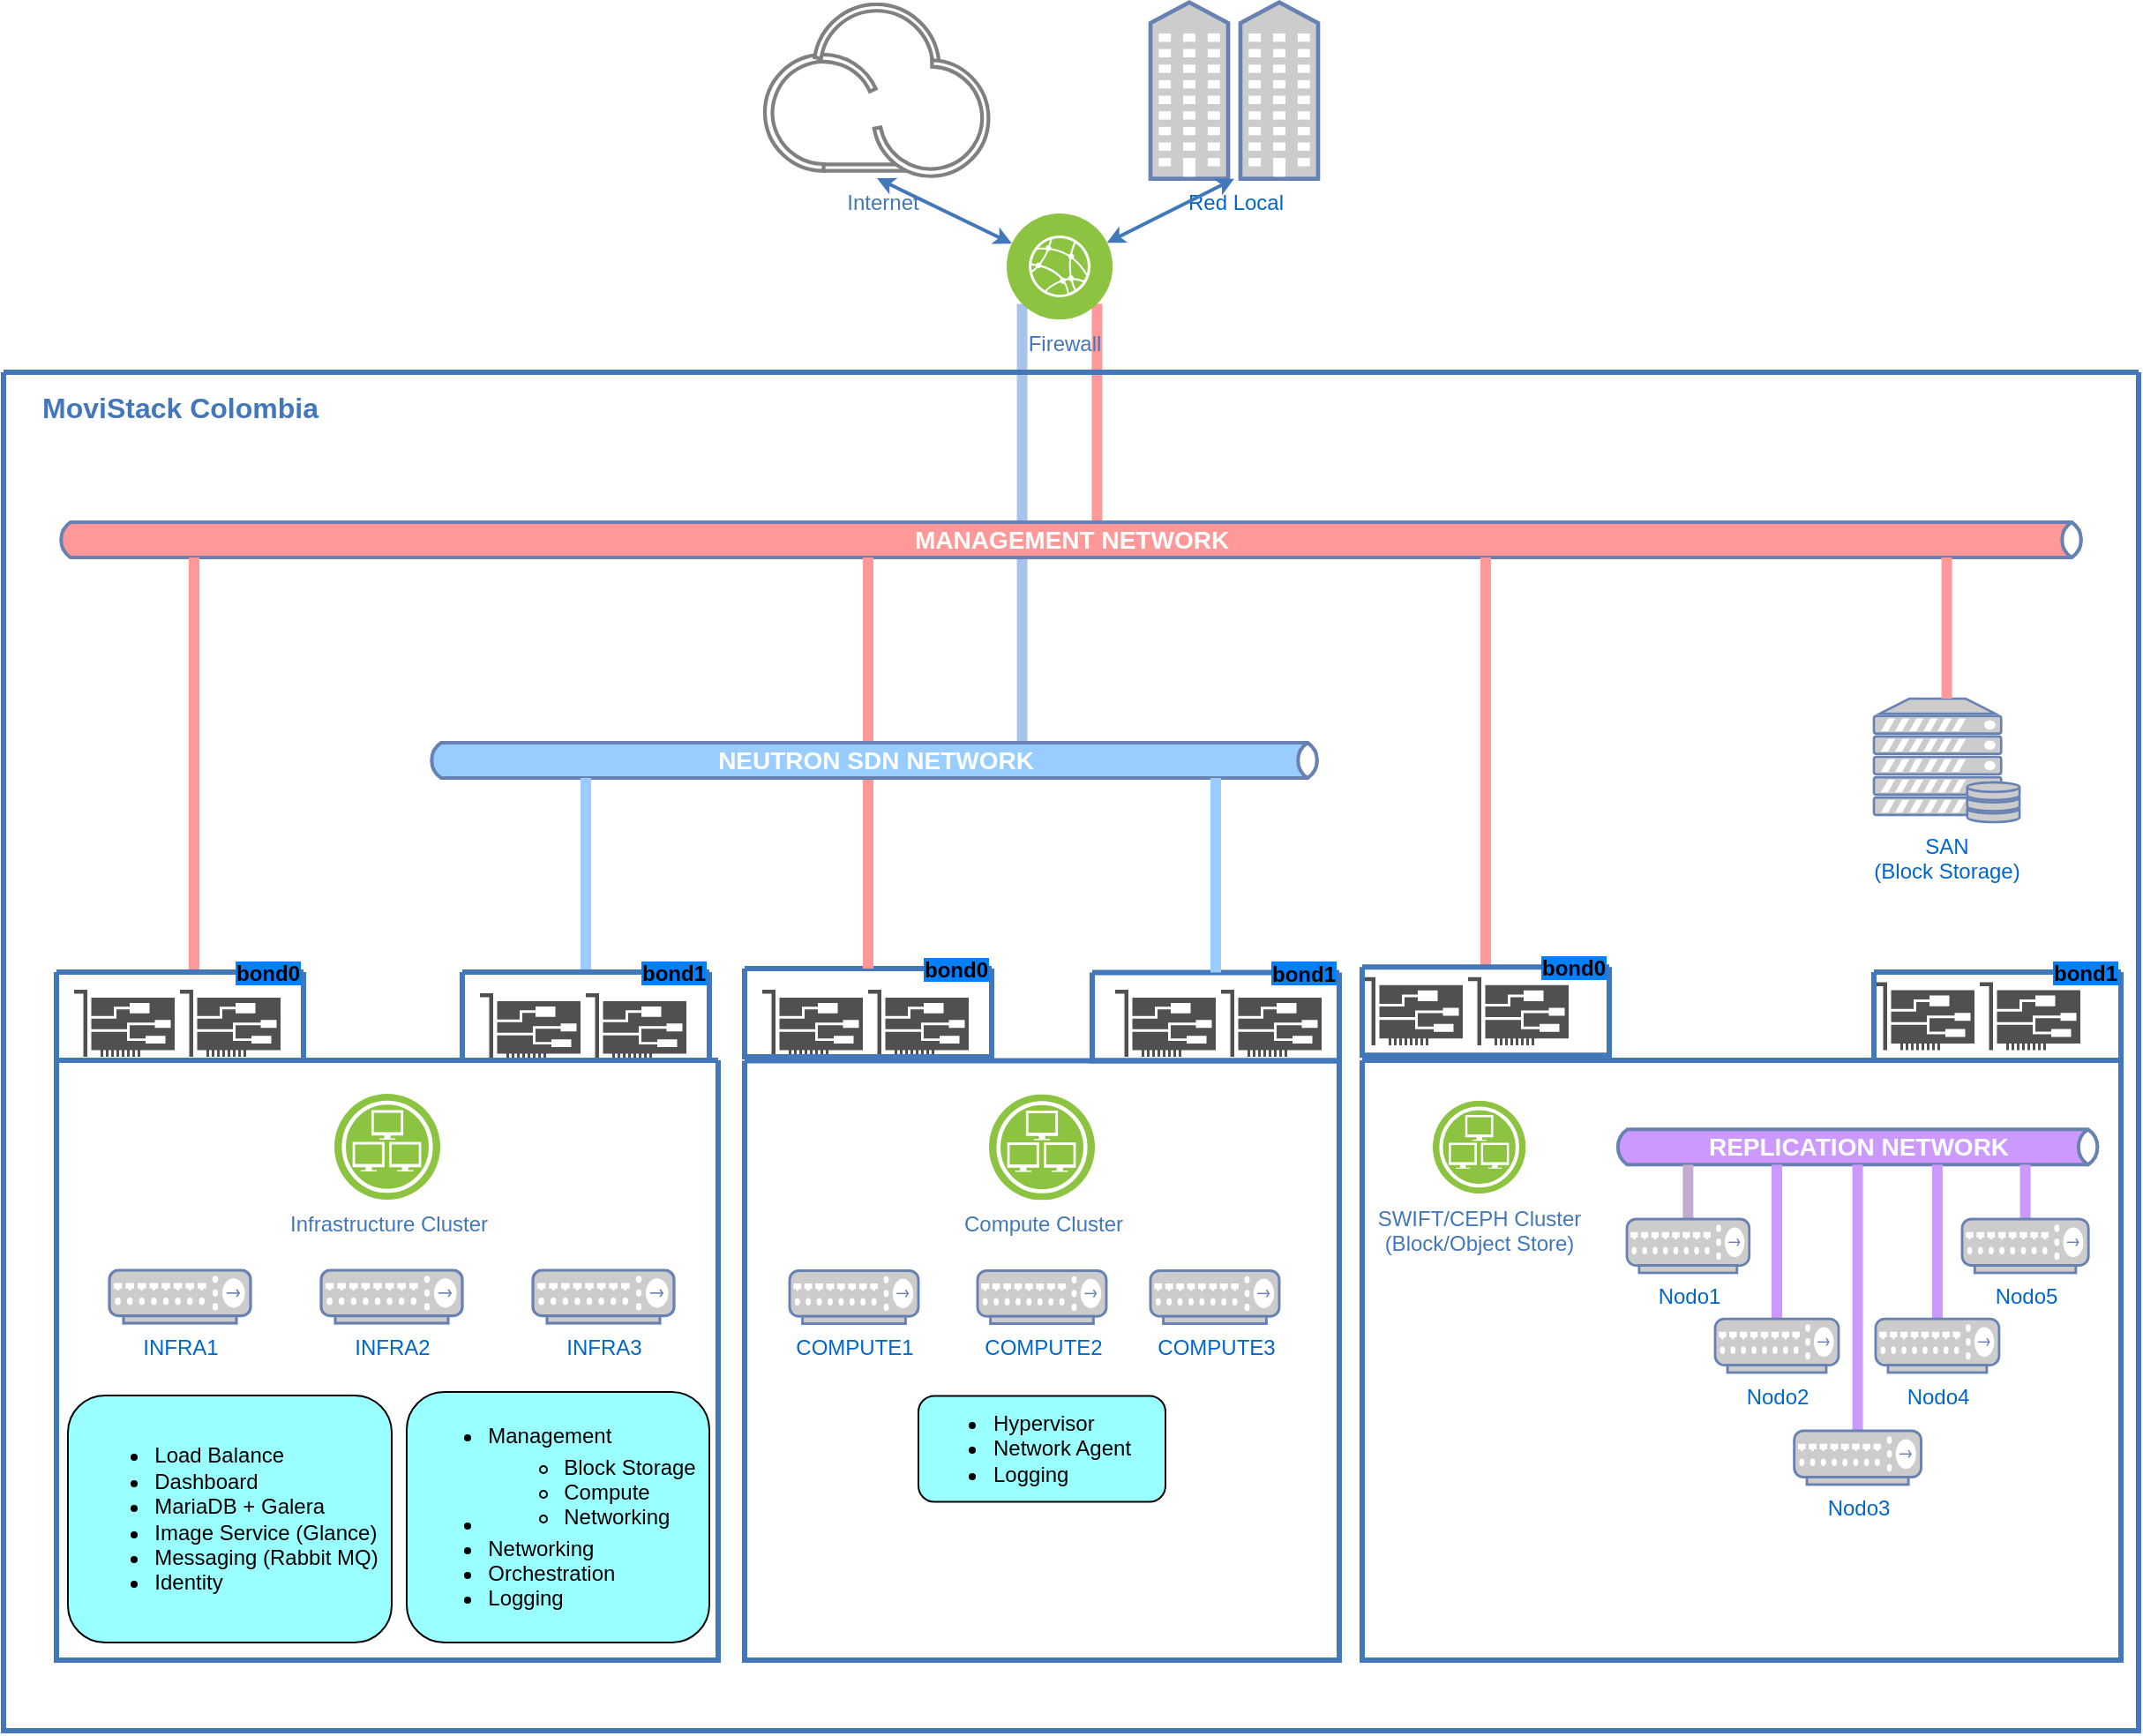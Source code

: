 <mxfile version="13.9.2" type="github">
  <diagram id="2f404044-711c-603c-8f00-f6bb4c023d3c" name="Page-1">
    <mxGraphModel dx="2013" dy="2017" grid="1" gridSize="10" guides="1" tooltips="1" connect="1" arrows="1" fold="1" page="1" pageScale="1" pageWidth="827" pageHeight="1169" background="#ffffff" math="0" shadow="0">
      <root>
        <mxCell id="0" />
        <mxCell id="1" parent="0" />
        <mxCell id="TJGVynn4FpxAebqBIFAy-250" value="" style="strokeColor=#FF9999;edgeStyle=none;rounded=0;endArrow=none;html=1;strokeWidth=6;exitX=1;exitY=1;exitDx=0;exitDy=0;" parent="1" source="119" target="TJGVynn4FpxAebqBIFAy-249" edge="1">
          <mxGeometry relative="1" as="geometry">
            <mxPoint x="577.59" y="-710" as="sourcePoint" />
          </mxGeometry>
        </mxCell>
        <mxCell id="TJGVynn4FpxAebqBIFAy-276" value="" style="strokeColor=#A9C4EB;edgeStyle=none;rounded=0;endArrow=none;html=1;strokeWidth=6;exitX=0;exitY=1;exitDx=0;exitDy=0;" parent="1" source="119" target="TJGVynn4FpxAebqBIFAy-274" edge="1">
          <mxGeometry relative="1" as="geometry">
            <mxPoint x="360" y="-634.5" as="sourcePoint" />
          </mxGeometry>
        </mxCell>
        <mxCell id="63" value="d" style="swimlane;shadow=0;strokeColor=#4277BB;fillColor=#ffffff;fontColor=none;align=right;startSize=0;collapsible=0;noLabel=1;strokeWidth=3;" parent="1" vertex="1">
          <mxGeometry x="-30" y="-780" width="1210" height="770" as="geometry" />
        </mxCell>
        <mxCell id="W-GB8yZFWHFLZVf2lTvD-190" value="" style="group" vertex="1" connectable="0" parent="63">
          <mxGeometry x="1060" y="345.701" width="140" height="44.299" as="geometry" />
        </mxCell>
        <mxCell id="W-GB8yZFWHFLZVf2lTvD-191" value="" style="pointerEvents=1;shadow=0;dashed=0;html=1;strokeColor=none;fillColor=#505050;labelPosition=center;verticalLabelPosition=bottom;verticalAlign=top;outlineConnect=0;align=center;shape=mxgraph.office.devices.nic;" vertex="1" parent="W-GB8yZFWHFLZVf2lTvD-190">
          <mxGeometry width="57" height="38.606" as="geometry" />
        </mxCell>
        <mxCell id="W-GB8yZFWHFLZVf2lTvD-193" value="bond1" style="swimlane;shadow=0;labelBackgroundColor=#007FFF;strokeColor=#4277BB;fillColor=none;gradientColor=none;fontColor=#000000;align=right;collapsible=0;startSize=0;strokeWidth=3;" vertex="1" parent="W-GB8yZFWHFLZVf2lTvD-190">
          <mxGeometry y="-5.701" width="140" height="50" as="geometry" />
        </mxCell>
        <mxCell id="W-GB8yZFWHFLZVf2lTvD-192" value="" style="pointerEvents=1;shadow=0;dashed=0;html=1;strokeColor=none;fillColor=#505050;labelPosition=center;verticalLabelPosition=bottom;verticalAlign=top;outlineConnect=0;align=center;shape=mxgraph.office.devices.nic;" vertex="1" parent="W-GB8yZFWHFLZVf2lTvD-190">
          <mxGeometry x="60" width="57" height="38.606" as="geometry" />
        </mxCell>
        <mxCell id="107" value="&lt;div&gt;MoviStack Colombia&lt;br&gt;&lt;/div&gt;" style="text;html=1;align=left;verticalAlign=middle;fontColor=#4277BB;shadow=0;dashed=0;strokeColor=none;fillColor=none;labelBackgroundColor=none;fontStyle=1;fontSize=16;spacingLeft=5;" parent="63" vertex="1">
          <mxGeometry x="15" y="10" width="150" height="20" as="geometry" />
        </mxCell>
        <mxCell id="185" style="edgeStyle=orthogonalEdgeStyle;rounded=0;html=1;exitX=0.75;exitY=0;entryX=0.75;entryY=0;labelBackgroundColor=#ffffff;startArrow=classic;startFill=1;startSize=4;endSize=4;jettySize=auto;orthogonalLoop=1;strokeColor=#EDC11C;strokeWidth=2;fontSize=12;fontColor=#4277BB;" parent="63" edge="1">
          <mxGeometry relative="1" as="geometry">
            <mxPoint x="88.416" y="193.167" as="sourcePoint" />
            <mxPoint x="88.416" y="193.167" as="targetPoint" />
          </mxGeometry>
        </mxCell>
        <mxCell id="174" value="" style="swimlane;shadow=0;labelBackgroundColor=#007FFF;strokeColor=#4277BB;fillColor=none;gradientColor=none;fontColor=#000000;align=right;collapsible=0;startSize=0;strokeWidth=3;" parent="63" vertex="1">
          <mxGeometry x="30" y="390" width="375" height="340" as="geometry" />
        </mxCell>
        <mxCell id="176" value="Infrastructure Cluster" style="aspect=fixed;perimeter=ellipsePerimeter;html=1;align=center;shadow=0;dashed=0;image;image=img/lib/ibm/infrastructure/infrastructure_services.svg;labelBackgroundColor=none;strokeColor=#4277BB;strokeWidth=2;fillColor=none;gradientColor=none;fontSize=12;fontColor=#4277BB;" parent="174" vertex="1">
          <mxGeometry x="157.5" y="19" width="60" height="60" as="geometry" />
        </mxCell>
        <mxCell id="r0c3RGa3e9_HJlfcR4p_-209" value="INFRA1" style="fontColor=#0066CC;verticalAlign=top;verticalLabelPosition=bottom;labelPosition=center;align=center;html=1;outlineConnect=0;fillColor=#CCCCCC;strokeColor=#6881B3;gradientColor=none;gradientDirection=north;strokeWidth=2;shape=mxgraph.networks.hub;" parent="174" vertex="1">
          <mxGeometry x="30" y="119" width="80" height="30" as="geometry" />
        </mxCell>
        <mxCell id="r0c3RGa3e9_HJlfcR4p_-224" value="INFRA3" style="fontColor=#0066CC;verticalAlign=top;verticalLabelPosition=bottom;labelPosition=center;align=center;html=1;outlineConnect=0;fillColor=#CCCCCC;strokeColor=#6881B3;gradientColor=none;gradientDirection=north;strokeWidth=2;shape=mxgraph.networks.hub;" parent="174" vertex="1">
          <mxGeometry x="270" y="119" width="80" height="30" as="geometry" />
        </mxCell>
        <mxCell id="r0c3RGa3e9_HJlfcR4p_-223" value="INFRA2" style="fontColor=#0066CC;verticalAlign=top;verticalLabelPosition=bottom;labelPosition=center;align=center;html=1;outlineConnect=0;fillColor=#CCCCCC;strokeColor=#6881B3;gradientColor=none;gradientDirection=north;strokeWidth=2;shape=mxgraph.networks.hub;" parent="174" vertex="1">
          <mxGeometry x="150" y="119" width="80" height="30" as="geometry" />
        </mxCell>
        <mxCell id="TJGVynn4FpxAebqBIFAy-223" value="&lt;div align=&quot;left&quot;&gt;&lt;ul&gt;&lt;li&gt;Load Balance&lt;/li&gt;&lt;li&gt;Dashboard&lt;/li&gt;&lt;li&gt;MariaDB + Galera&lt;/li&gt;&lt;li&gt;Image Service (Glance)&lt;/li&gt;&lt;li&gt;Messaging (Rabbit MQ)&lt;/li&gt;&lt;li&gt;Identity &lt;/li&gt;&lt;/ul&gt;&lt;/div&gt;" style="shape=ext;rounded=1;html=1;whiteSpace=wrap;fillColor=#99FFFF;" parent="174" vertex="1">
          <mxGeometry x="6.5" y="190" width="183.5" height="140" as="geometry" />
        </mxCell>
        <mxCell id="TJGVynn4FpxAebqBIFAy-224" value="&lt;div align=&quot;left&quot;&gt;&lt;ul&gt;&lt;li&gt;Management&lt;/li&gt;&lt;li&gt;&lt;table&gt;&lt;tbody&gt;&lt;tr&gt;&lt;td&gt;&lt;ul&gt;&lt;li&gt;Block Storage&lt;/li&gt;&lt;li&gt;Compute&lt;/li&gt;&lt;li&gt;Networking&lt;/li&gt;&lt;/ul&gt;&lt;/td&gt;&lt;/tr&gt;&lt;/tbody&gt;&lt;/table&gt;&lt;/li&gt;&lt;li&gt;Networking&lt;/li&gt;&lt;li&gt;Orchestration&lt;/li&gt;&lt;li&gt;Logging&lt;/li&gt;&lt;/ul&gt;&lt;/div&gt;" style="shape=ext;rounded=1;html=1;whiteSpace=wrap;fillColor=#99FFFF;" parent="174" vertex="1">
          <mxGeometry x="198.5" y="188" width="171.5" height="142" as="geometry" />
        </mxCell>
        <mxCell id="TJGVynn4FpxAebqBIFAy-228" value="" style="group" parent="63" vertex="1" connectable="0">
          <mxGeometry x="430" y="330" width="337" height="400" as="geometry" />
        </mxCell>
        <mxCell id="TJGVynn4FpxAebqBIFAy-194" value="" style="swimlane;shadow=0;labelBackgroundColor=#007FFF;strokeColor=#4277BB;fillColor=none;gradientColor=none;fontColor=#000000;align=right;collapsible=0;startSize=0;strokeWidth=3;" parent="TJGVynn4FpxAebqBIFAy-228" vertex="1">
          <mxGeometry x="-10" y="60.25" width="337" height="339.75" as="geometry" />
        </mxCell>
        <mxCell id="TJGVynn4FpxAebqBIFAy-195" value="Compute Cluster" style="aspect=fixed;perimeter=ellipsePerimeter;html=1;align=center;shadow=0;dashed=0;image;image=img/lib/ibm/infrastructure/infrastructure_services.svg;labelBackgroundColor=none;strokeColor=#4277BB;strokeWidth=2;fillColor=none;gradientColor=none;fontSize=12;fontColor=#4277BB;" parent="TJGVynn4FpxAebqBIFAy-194" vertex="1">
          <mxGeometry x="138.5" y="19" width="60" height="60" as="geometry" />
        </mxCell>
        <mxCell id="TJGVynn4FpxAebqBIFAy-196" value="COMPUTE1" style="fontColor=#0066CC;verticalAlign=top;verticalLabelPosition=bottom;labelPosition=center;align=center;html=1;outlineConnect=0;fillColor=#CCCCCC;strokeColor=#6881B3;gradientColor=none;gradientDirection=north;strokeWidth=2;shape=mxgraph.networks.hub;" parent="TJGVynn4FpxAebqBIFAy-194" vertex="1">
          <mxGeometry x="25.5" y="119" width="73" height="30" as="geometry" />
        </mxCell>
        <mxCell id="TJGVynn4FpxAebqBIFAy-197" value="COMPUTE3" style="fontColor=#0066CC;verticalAlign=top;verticalLabelPosition=bottom;labelPosition=center;align=center;html=1;outlineConnect=0;fillColor=#CCCCCC;strokeColor=#6881B3;gradientColor=none;gradientDirection=north;strokeWidth=2;shape=mxgraph.networks.hub;" parent="TJGVynn4FpxAebqBIFAy-194" vertex="1">
          <mxGeometry x="230" y="119" width="73" height="30" as="geometry" />
        </mxCell>
        <mxCell id="TJGVynn4FpxAebqBIFAy-198" value="COMPUTE2" style="fontColor=#0066CC;verticalAlign=top;verticalLabelPosition=bottom;labelPosition=center;align=center;html=1;outlineConnect=0;fillColor=#CCCCCC;strokeColor=#6881B3;gradientColor=none;gradientDirection=north;strokeWidth=2;shape=mxgraph.networks.hub;" parent="TJGVynn4FpxAebqBIFAy-194" vertex="1">
          <mxGeometry x="132" y="119" width="73" height="30" as="geometry" />
        </mxCell>
        <mxCell id="TJGVynn4FpxAebqBIFAy-202" value="&lt;ul&gt;&lt;li&gt;Hypervisor&lt;/li&gt;&lt;li&gt;Network Agent&lt;/li&gt;&lt;li&gt;Logging&lt;/li&gt;&lt;/ul&gt;" style="shape=ext;rounded=1;html=1;whiteSpace=wrap;fillColor=#99FFFF;align=left;" parent="TJGVynn4FpxAebqBIFAy-194" vertex="1">
          <mxGeometry x="98.5" y="190" width="140" height="60" as="geometry" />
        </mxCell>
        <mxCell id="TJGVynn4FpxAebqBIFAy-240" value="" style="group" parent="TJGVynn4FpxAebqBIFAy-228" vertex="1" connectable="0">
          <mxGeometry y="20" width="140" height="38" as="geometry" />
        </mxCell>
        <mxCell id="TJGVynn4FpxAebqBIFAy-236" value="" style="pointerEvents=1;shadow=0;dashed=0;html=1;strokeColor=none;fillColor=#505050;labelPosition=center;verticalLabelPosition=bottom;verticalAlign=top;outlineConnect=0;align=center;shape=mxgraph.office.devices.nic;" parent="TJGVynn4FpxAebqBIFAy-240" vertex="1">
          <mxGeometry width="57" height="38" as="geometry" />
        </mxCell>
        <mxCell id="TJGVynn4FpxAebqBIFAy-237" value="" style="pointerEvents=1;shadow=0;dashed=0;html=1;strokeColor=none;fillColor=#505050;labelPosition=center;verticalLabelPosition=bottom;verticalAlign=top;outlineConnect=0;align=center;shape=mxgraph.office.devices.nic;" parent="TJGVynn4FpxAebqBIFAy-240" vertex="1">
          <mxGeometry x="60" width="57" height="38" as="geometry" />
        </mxCell>
        <mxCell id="TJGVynn4FpxAebqBIFAy-241" value="" style="group" parent="TJGVynn4FpxAebqBIFAy-228" vertex="1" connectable="0">
          <mxGeometry x="200" y="20" width="117" height="38" as="geometry" />
        </mxCell>
        <mxCell id="TJGVynn4FpxAebqBIFAy-238" value="" style="pointerEvents=1;shadow=0;dashed=0;html=1;strokeColor=none;fillColor=#505050;labelPosition=center;verticalLabelPosition=bottom;verticalAlign=top;outlineConnect=0;align=center;shape=mxgraph.office.devices.nic;" parent="TJGVynn4FpxAebqBIFAy-241" vertex="1">
          <mxGeometry width="57" height="38" as="geometry" />
        </mxCell>
        <mxCell id="TJGVynn4FpxAebqBIFAy-239" value="" style="pointerEvents=1;shadow=0;dashed=0;html=1;strokeColor=none;fillColor=#505050;labelPosition=center;verticalLabelPosition=bottom;verticalAlign=top;outlineConnect=0;align=center;shape=mxgraph.office.devices.nic;" parent="TJGVynn4FpxAebqBIFAy-241" vertex="1">
          <mxGeometry x="60" width="57" height="38" as="geometry" />
        </mxCell>
        <mxCell id="TJGVynn4FpxAebqBIFAy-313" value="bond0" style="swimlane;shadow=0;labelBackgroundColor=#007FFF;strokeColor=#4277BB;fillColor=none;gradientColor=none;fontColor=#000000;align=right;collapsible=0;startSize=0;strokeWidth=3;" parent="TJGVynn4FpxAebqBIFAy-228" vertex="1">
          <mxGeometry x="-10" y="8" width="140" height="50" as="geometry" />
        </mxCell>
        <mxCell id="TJGVynn4FpxAebqBIFAy-317" value="bond1" style="swimlane;shadow=0;labelBackgroundColor=#007FFF;strokeColor=#4277BB;fillColor=none;gradientColor=none;fontColor=#000000;align=right;collapsible=0;startSize=0;strokeWidth=3;" parent="TJGVynn4FpxAebqBIFAy-228" vertex="1">
          <mxGeometry x="187" y="10.25" width="140" height="50" as="geometry" />
        </mxCell>
        <mxCell id="cRJQLeUhSExgf8Py-p7z-206" value="&lt;div&gt;SAN &lt;br&gt;&lt;/div&gt;&lt;div&gt;(Block Storage)&lt;/div&gt;" style="fontColor=#0066CC;verticalAlign=top;verticalLabelPosition=bottom;labelPosition=center;align=center;html=1;outlineConnect=0;fillColor=#CCCCCC;strokeColor=#6881B3;gradientColor=none;gradientDirection=north;strokeWidth=2;shape=mxgraph.networks.server_storage;" parent="63" vertex="1">
          <mxGeometry x="1060" y="185" width="82.54" height="70" as="geometry" />
        </mxCell>
        <mxCell id="TJGVynn4FpxAebqBIFAy-249" value="&lt;font style=&quot;font-size: 14px&quot;&gt;&lt;b&gt;MANAGEMENT NETWORK&lt;/b&gt;&lt;/font&gt;" style="html=1;fillColor=#FF9999;strokeColor=#6881B3;gradientColor=none;gradientDirection=north;strokeWidth=2;shape=mxgraph.networks.bus;gradientColor=none;gradientDirection=north;fontColor=#ffffff;perimeter=backbonePerimeter;backboneSize=20;" parent="63" vertex="1">
          <mxGeometry x="30" y="60" width="1150" height="70" as="geometry" />
        </mxCell>
        <mxCell id="TJGVynn4FpxAebqBIFAy-254" value="" style="strokeColor=#FF9999;edgeStyle=none;rounded=0;endArrow=none;html=1;strokeWidth=6;fillColor=#FFFFFF;exitX=0.557;exitY=0;exitDx=0;exitDy=0;exitPerimeter=0;" parent="63" source="TJGVynn4FpxAebqBIFAy-306" target="TJGVynn4FpxAebqBIFAy-249" edge="1">
          <mxGeometry relative="1" as="geometry">
            <mxPoint x="607.59" y="220" as="sourcePoint" />
          </mxGeometry>
        </mxCell>
        <mxCell id="TJGVynn4FpxAebqBIFAy-255" value="" style="strokeColor=#FF9999;edgeStyle=none;rounded=0;endArrow=none;html=1;strokeWidth=6;exitX=0.5;exitY=0;exitDx=0;exitDy=0;" parent="63" source="TJGVynn4FpxAebqBIFAy-313" target="TJGVynn4FpxAebqBIFAy-249" edge="1">
          <mxGeometry relative="1" as="geometry">
            <mxPoint x="667.59" y="220" as="sourcePoint" />
          </mxGeometry>
        </mxCell>
        <mxCell id="TJGVynn4FpxAebqBIFAy-256" value="" style="strokeColor=#FF9999;edgeStyle=none;rounded=0;endArrow=none;html=1;strokeWidth=6;exitX=0.5;exitY=0;exitDx=0;exitDy=0;" parent="63" source="TJGVynn4FpxAebqBIFAy-319" target="TJGVynn4FpxAebqBIFAy-249" edge="1">
          <mxGeometry relative="1" as="geometry">
            <mxPoint x="727.59" y="220" as="sourcePoint" />
          </mxGeometry>
        </mxCell>
        <mxCell id="TJGVynn4FpxAebqBIFAy-274" value="&lt;b&gt;&lt;font style=&quot;font-size: 14px&quot;&gt;NEUTRON SDN NETWORK&lt;/font&gt;&lt;/b&gt;" style="html=1;fillColor=#99CCFF;strokeColor=#6881B3;gradientColor=none;gradientDirection=north;strokeWidth=2;shape=mxgraph.networks.bus;gradientColor=none;gradientDirection=north;fontColor=#ffffff;perimeter=backbonePerimeter;backboneSize=20;" parent="63" vertex="1">
          <mxGeometry x="240" y="210" width="507" height="20" as="geometry" />
        </mxCell>
        <mxCell id="TJGVynn4FpxAebqBIFAy-279" value="" style="strokeColor=#99CCFF;edgeStyle=none;rounded=0;endArrow=none;html=1;strokeWidth=6;fillColor=#99CCFF;exitX=0.5;exitY=0;exitDx=0;exitDy=0;" parent="63" source="TJGVynn4FpxAebqBIFAy-315" target="TJGVynn4FpxAebqBIFAy-274" edge="1">
          <mxGeometry relative="1" as="geometry">
            <mxPoint x="330" y="295.5" as="sourcePoint" />
          </mxGeometry>
        </mxCell>
        <mxCell id="TJGVynn4FpxAebqBIFAy-280" value="" style="strokeColor=#99CCFF;edgeStyle=none;rounded=0;endArrow=none;html=1;strokeWidth=6;fillColor=#99CCFF;exitX=0.5;exitY=0;exitDx=0;exitDy=0;" parent="63" source="TJGVynn4FpxAebqBIFAy-317" target="TJGVynn4FpxAebqBIFAy-274" edge="1">
          <mxGeometry relative="1" as="geometry">
            <mxPoint x="390" y="295.5" as="sourcePoint" />
          </mxGeometry>
        </mxCell>
        <mxCell id="TJGVynn4FpxAebqBIFAy-286" value="" style="strokeColor=#FF9999;edgeStyle=none;rounded=0;endArrow=none;html=1;strokeWidth=6;" parent="63" source="cRJQLeUhSExgf8Py-p7z-206" target="TJGVynn4FpxAebqBIFAy-249" edge="1">
          <mxGeometry relative="1" as="geometry">
            <mxPoint x="1100" y="520.001" as="sourcePoint" />
            <mxPoint x="1100" y="129" as="targetPoint" />
          </mxGeometry>
        </mxCell>
        <mxCell id="cRJQLeUhSExgf8Py-p7z-227" value="" style="swimlane;shadow=0;labelBackgroundColor=#007FFF;strokeColor=#4277BB;fillColor=none;gradientColor=none;fontColor=#000000;align=right;collapsible=0;startSize=0;strokeWidth=3;" parent="63" vertex="1">
          <mxGeometry x="770" y="390" width="430" height="340" as="geometry" />
        </mxCell>
        <mxCell id="cRJQLeUhSExgf8Py-p7z-229" value="&lt;div&gt;SWIFT/CEPH Cluster&lt;/div&gt;&lt;div&gt;(Block/Object Store)&lt;br&gt;&lt;/div&gt;" style="aspect=fixed;perimeter=ellipsePerimeter;html=1;align=center;shadow=0;dashed=0;image;image=img/lib/ibm/infrastructure/infrastructure_services.svg;labelBackgroundColor=none;strokeColor=#4277BB;strokeWidth=2;fillColor=none;gradientColor=none;fontSize=12;fontColor=#4277BB;" parent="cRJQLeUhSExgf8Py-p7z-227" vertex="1">
          <mxGeometry x="40.003" y="22.839" width="52.668" height="52.668" as="geometry" />
        </mxCell>
        <mxCell id="TJGVynn4FpxAebqBIFAy-287" value="&lt;b&gt;&lt;font style=&quot;font-size: 14px&quot;&gt;REPLICATION NETWORK&lt;/font&gt;&lt;/b&gt;" style="html=1;fillColor=#CC99FF;strokeColor=#6881B3;gradientColor=none;gradientDirection=north;strokeWidth=2;shape=mxgraph.networks.bus;gradientColor=none;gradientDirection=north;fontColor=#ffffff;perimeter=backbonePerimeter;backboneSize=20;" parent="cRJQLeUhSExgf8Py-p7z-227" vertex="1">
          <mxGeometry x="142.29" y="-7.83" width="277" height="114" as="geometry" />
        </mxCell>
        <mxCell id="TJGVynn4FpxAebqBIFAy-292" value="" style="strokeColor=#C3ABD0;edgeStyle=none;rounded=0;endArrow=none;html=1;strokeWidth=6;fillColor=#CC99FF;" parent="cRJQLeUhSExgf8Py-p7z-227" source="cRJQLeUhSExgf8Py-p7z-207" target="TJGVynn4FpxAebqBIFAy-287" edge="1">
          <mxGeometry relative="1" as="geometry">
            <mxPoint x="200" y="80" as="sourcePoint" />
          </mxGeometry>
        </mxCell>
        <mxCell id="TJGVynn4FpxAebqBIFAy-293" value="" style="strokeColor=#CC99FF;edgeStyle=none;rounded=0;endArrow=none;html=1;strokeWidth=6;fillColor=#FFFFFF;" parent="cRJQLeUhSExgf8Py-p7z-227" source="cRJQLeUhSExgf8Py-p7z-208" target="TJGVynn4FpxAebqBIFAy-287" edge="1">
          <mxGeometry relative="1" as="geometry">
            <mxPoint x="225" y="100" as="sourcePoint" />
          </mxGeometry>
        </mxCell>
        <mxCell id="TJGVynn4FpxAebqBIFAy-294" value="" style="strokeColor=#CC99FF;edgeStyle=none;rounded=0;endArrow=none;html=1;strokeWidth=6;fillColor=#FFFFFF;" parent="cRJQLeUhSExgf8Py-p7z-227" source="cRJQLeUhSExgf8Py-p7z-209" target="TJGVynn4FpxAebqBIFAy-287" edge="1">
          <mxGeometry relative="1" as="geometry">
            <mxPoint x="320" y="80" as="sourcePoint" />
          </mxGeometry>
        </mxCell>
        <mxCell id="TJGVynn4FpxAebqBIFAy-298" value="" style="strokeColor=#CC99FF;edgeStyle=none;rounded=0;endArrow=none;html=1;strokeWidth=6;fillColor=#FFFFFF;exitX=0.5;exitY=0;exitDx=0;exitDy=0;exitPerimeter=0;" parent="cRJQLeUhSExgf8Py-p7z-227" source="TJGVynn4FpxAebqBIFAy-296" target="TJGVynn4FpxAebqBIFAy-287" edge="1">
          <mxGeometry relative="1" as="geometry">
            <mxPoint x="226" y="220" as="sourcePoint" />
            <mxPoint x="225.585" y="-1" as="targetPoint" />
          </mxGeometry>
        </mxCell>
        <mxCell id="TJGVynn4FpxAebqBIFAy-300" value="" style="strokeColor=#CC99FF;edgeStyle=none;rounded=0;endArrow=none;html=1;strokeWidth=6;fillColor=#FFFFFF;exitX=0.5;exitY=0;exitDx=0;exitDy=0;exitPerimeter=0;" parent="cRJQLeUhSExgf8Py-p7z-227" source="TJGVynn4FpxAebqBIFAy-297" target="TJGVynn4FpxAebqBIFAy-287" edge="1">
          <mxGeometry relative="1" as="geometry">
            <mxPoint x="376" y="50" as="sourcePoint" />
            <mxPoint x="310.005" y="-1.999" as="targetPoint" />
          </mxGeometry>
        </mxCell>
        <mxCell id="cRJQLeUhSExgf8Py-p7z-207" value="Nodo1" style="fontColor=#0066CC;verticalAlign=top;verticalLabelPosition=bottom;labelPosition=center;align=center;html=1;outlineConnect=0;fillColor=#CCCCCC;strokeColor=#6881B3;gradientColor=none;gradientDirection=north;strokeWidth=2;shape=mxgraph.networks.hub;" parent="cRJQLeUhSExgf8Py-p7z-227" vertex="1">
          <mxGeometry x="150" y="90" width="69.37" height="30.48" as="geometry" />
        </mxCell>
        <mxCell id="cRJQLeUhSExgf8Py-p7z-208" value="&lt;div&gt;Nodo2&lt;/div&gt;&lt;div&gt;&lt;br&gt;&lt;/div&gt;" style="fontColor=#0066CC;verticalAlign=top;verticalLabelPosition=bottom;labelPosition=center;align=center;html=1;outlineConnect=0;fillColor=#CCCCCC;strokeColor=#6881B3;gradientColor=none;gradientDirection=north;strokeWidth=2;shape=mxgraph.networks.hub;" parent="cRJQLeUhSExgf8Py-p7z-227" vertex="1">
          <mxGeometry x="200" y="146.52" width="70" height="30.48" as="geometry" />
        </mxCell>
        <mxCell id="cRJQLeUhSExgf8Py-p7z-209" value="Nodo3" style="fontColor=#0066CC;verticalAlign=top;verticalLabelPosition=bottom;labelPosition=center;align=center;html=1;outlineConnect=0;fillColor=#CCCCCC;strokeColor=#6881B3;gradientColor=none;gradientDirection=north;strokeWidth=2;shape=mxgraph.networks.hub;" parent="cRJQLeUhSExgf8Py-p7z-227" vertex="1">
          <mxGeometry x="244.84" y="210" width="71.91" height="30.48" as="geometry" />
        </mxCell>
        <mxCell id="TJGVynn4FpxAebqBIFAy-296" value="Nodo4" style="fontColor=#0066CC;verticalAlign=top;verticalLabelPosition=bottom;labelPosition=center;align=center;html=1;outlineConnect=0;fillColor=#CCCCCC;strokeColor=#6881B3;gradientColor=none;gradientDirection=north;strokeWidth=2;shape=mxgraph.networks.hub;" parent="cRJQLeUhSExgf8Py-p7z-227" vertex="1">
          <mxGeometry x="290.96" y="146.52" width="70" height="30.48" as="geometry" />
        </mxCell>
        <mxCell id="TJGVynn4FpxAebqBIFAy-297" value="Nodo5" style="fontColor=#0066CC;verticalAlign=top;verticalLabelPosition=bottom;labelPosition=center;align=center;html=1;outlineConnect=0;fillColor=#CCCCCC;strokeColor=#6881B3;gradientColor=none;gradientDirection=north;strokeWidth=2;shape=mxgraph.networks.hub;" parent="cRJQLeUhSExgf8Py-p7z-227" vertex="1">
          <mxGeometry x="340" y="90" width="71.59" height="30.48" as="geometry" />
        </mxCell>
        <mxCell id="TJGVynn4FpxAebqBIFAy-305" value="" style="group;shadow=0;" parent="63" vertex="1" connectable="0">
          <mxGeometry x="40" y="350" width="117" height="38" as="geometry" />
        </mxCell>
        <mxCell id="TJGVynn4FpxAebqBIFAy-232" value="" style="pointerEvents=1;shadow=0;dashed=0;html=1;strokeColor=none;fillColor=#505050;labelPosition=center;verticalLabelPosition=bottom;verticalAlign=top;outlineConnect=0;align=center;shape=mxgraph.office.devices.nic;" parent="TJGVynn4FpxAebqBIFAy-305" vertex="1">
          <mxGeometry width="57" height="38" as="geometry" />
        </mxCell>
        <mxCell id="TJGVynn4FpxAebqBIFAy-233" value="" style="pointerEvents=1;shadow=0;dashed=0;html=1;strokeColor=none;fillColor=#505050;labelPosition=center;verticalLabelPosition=bottom;verticalAlign=top;outlineConnect=0;align=center;shape=mxgraph.office.devices.nic;" parent="TJGVynn4FpxAebqBIFAy-305" vertex="1">
          <mxGeometry x="60" width="57" height="38" as="geometry" />
        </mxCell>
        <mxCell id="TJGVynn4FpxAebqBIFAy-306" value="bond0" style="swimlane;shadow=0;labelBackgroundColor=#007FFF;strokeColor=#4277BB;fillColor=none;gradientColor=none;fontColor=#000000;align=right;collapsible=0;startSize=0;strokeWidth=3;" parent="63" vertex="1">
          <mxGeometry x="30" y="340" width="140" height="50" as="geometry" />
        </mxCell>
        <mxCell id="TJGVynn4FpxAebqBIFAy-245" value="" style="group" parent="63" vertex="1" connectable="0">
          <mxGeometry x="770" y="342.851" width="140" height="44.299" as="geometry" />
        </mxCell>
        <mxCell id="TJGVynn4FpxAebqBIFAy-246" value="" style="pointerEvents=1;shadow=0;dashed=0;html=1;strokeColor=none;fillColor=#505050;labelPosition=center;verticalLabelPosition=bottom;verticalAlign=top;outlineConnect=0;align=center;shape=mxgraph.office.devices.nic;" parent="TJGVynn4FpxAebqBIFAy-245" vertex="1">
          <mxGeometry width="57" height="38.606" as="geometry" />
        </mxCell>
        <mxCell id="TJGVynn4FpxAebqBIFAy-247" value="" style="pointerEvents=1;shadow=0;dashed=0;html=1;strokeColor=none;fillColor=#505050;labelPosition=center;verticalLabelPosition=bottom;verticalAlign=top;outlineConnect=0;align=center;shape=mxgraph.office.devices.nic;" parent="TJGVynn4FpxAebqBIFAy-245" vertex="1">
          <mxGeometry x="60" width="57" height="38.606" as="geometry" />
        </mxCell>
        <mxCell id="TJGVynn4FpxAebqBIFAy-319" value="bond0" style="swimlane;shadow=0;labelBackgroundColor=#007FFF;strokeColor=#4277BB;fillColor=none;gradientColor=none;fontColor=#000000;align=right;collapsible=0;startSize=0;strokeWidth=3;" parent="TJGVynn4FpxAebqBIFAy-245" vertex="1">
          <mxGeometry y="-5.701" width="140" height="50" as="geometry" />
        </mxCell>
        <mxCell id="W-GB8yZFWHFLZVf2lTvD-196" value="" style="group" vertex="1" connectable="0" parent="63">
          <mxGeometry x="260" y="340" width="140" height="50" as="geometry" />
        </mxCell>
        <mxCell id="TJGVynn4FpxAebqBIFAy-234" value="" style="pointerEvents=1;shadow=0;dashed=0;html=1;strokeColor=none;fillColor=#505050;labelPosition=center;verticalLabelPosition=bottom;verticalAlign=top;outlineConnect=0;align=center;shape=mxgraph.office.devices.nic;" parent="W-GB8yZFWHFLZVf2lTvD-196" vertex="1">
          <mxGeometry x="10" y="12" width="57" height="38" as="geometry" />
        </mxCell>
        <mxCell id="TJGVynn4FpxAebqBIFAy-235" value="" style="pointerEvents=1;shadow=0;dashed=0;html=1;strokeColor=none;fillColor=#505050;labelPosition=center;verticalLabelPosition=bottom;verticalAlign=top;outlineConnect=0;align=center;shape=mxgraph.office.devices.nic;" parent="W-GB8yZFWHFLZVf2lTvD-196" vertex="1">
          <mxGeometry x="70" y="12" width="57" height="38" as="geometry" />
        </mxCell>
        <mxCell id="TJGVynn4FpxAebqBIFAy-315" value="bond1" style="swimlane;shadow=0;labelBackgroundColor=#007FFF;strokeColor=#4277BB;fillColor=none;gradientColor=none;fontColor=#000000;align=right;collapsible=0;startSize=0;strokeWidth=3;" parent="W-GB8yZFWHFLZVf2lTvD-196" vertex="1">
          <mxGeometry width="140" height="50" as="geometry" />
        </mxCell>
        <mxCell id="160" value="&lt;div&gt;Internet&lt;/div&gt;&lt;div&gt;&lt;br&gt;&lt;/div&gt;" style="aspect=fixed;perimeter=ellipsePerimeter;html=1;align=center;shadow=0;image;image=img/lib/ibm/miscellaneous/ibm_public_cloud.svg;labelBackgroundColor=none;strokeColor=none;strokeWidth=2;fillColor=#808080;gradientColor=none;fontSize=12;fontColor=#4277BB;rounded=0;verticalAlign=top;spacingLeft=5;labelPosition=center;verticalLabelPosition=bottom;" parent="1" vertex="1">
          <mxGeometry x="400" y="-989.67" width="130" height="99.67" as="geometry" />
        </mxCell>
        <mxCell id="TJGVynn4FpxAebqBIFAy-191" value="Red Local" style="fontColor=#0066CC;verticalAlign=top;verticalLabelPosition=bottom;labelPosition=center;align=center;html=1;outlineConnect=0;fillColor=#CCCCCC;strokeColor=#6881B3;gradientColor=none;gradientDirection=north;strokeWidth=2;shape=mxgraph.networks.community;" parent="1" vertex="1">
          <mxGeometry x="620" y="-989.67" width="95" height="100" as="geometry" />
        </mxCell>
        <mxCell id="189" style="rounded=0;html=1;labelBackgroundColor=#ffffff;startArrow=classic;startFill=1;startSize=4;endSize=4;jettySize=auto;orthogonalLoop=1;strokeColor=#4277BB;strokeWidth=2;fontSize=12;fontColor=#4277BB;exitX=0.5;exitY=1;exitDx=0;exitDy=0;" parent="1" source="160" target="119" edge="1">
          <mxGeometry relative="1" as="geometry">
            <mxPoint x="290" y="-450.286" as="sourcePoint" />
          </mxGeometry>
        </mxCell>
        <mxCell id="TJGVynn4FpxAebqBIFAy-193" style="rounded=0;html=1;labelBackgroundColor=#ffffff;startArrow=classic;startFill=1;startSize=4;endSize=4;jettySize=auto;orthogonalLoop=1;strokeColor=#4277BB;strokeWidth=2;fontSize=12;fontColor=#4277BB;exitX=0.5;exitY=1;exitDx=0;exitDy=0;exitPerimeter=0;" parent="1" source="TJGVynn4FpxAebqBIFAy-191" target="119" edge="1">
          <mxGeometry relative="1" as="geometry">
            <mxPoint x="960" y="-530" as="sourcePoint" />
            <mxPoint x="1015.129" y="-432.185" as="targetPoint" />
          </mxGeometry>
        </mxCell>
        <mxCell id="119" value="Firewall" style="aspect=fixed;perimeter=ellipsePerimeter;html=1;align=center;shadow=0;image;image=img/lib/ibm/infrastructure/edge_services.svg;labelBackgroundColor=none;strokeColor=none;strokeWidth=2;fillColor=#808080;gradientColor=none;fontSize=12;fontColor=#4277BB;rounded=0;verticalAlign=top;spacingLeft=5;" parent="1" vertex="1">
          <mxGeometry x="538.5" y="-870" width="60" height="60" as="geometry" />
        </mxCell>
      </root>
    </mxGraphModel>
  </diagram>
</mxfile>
